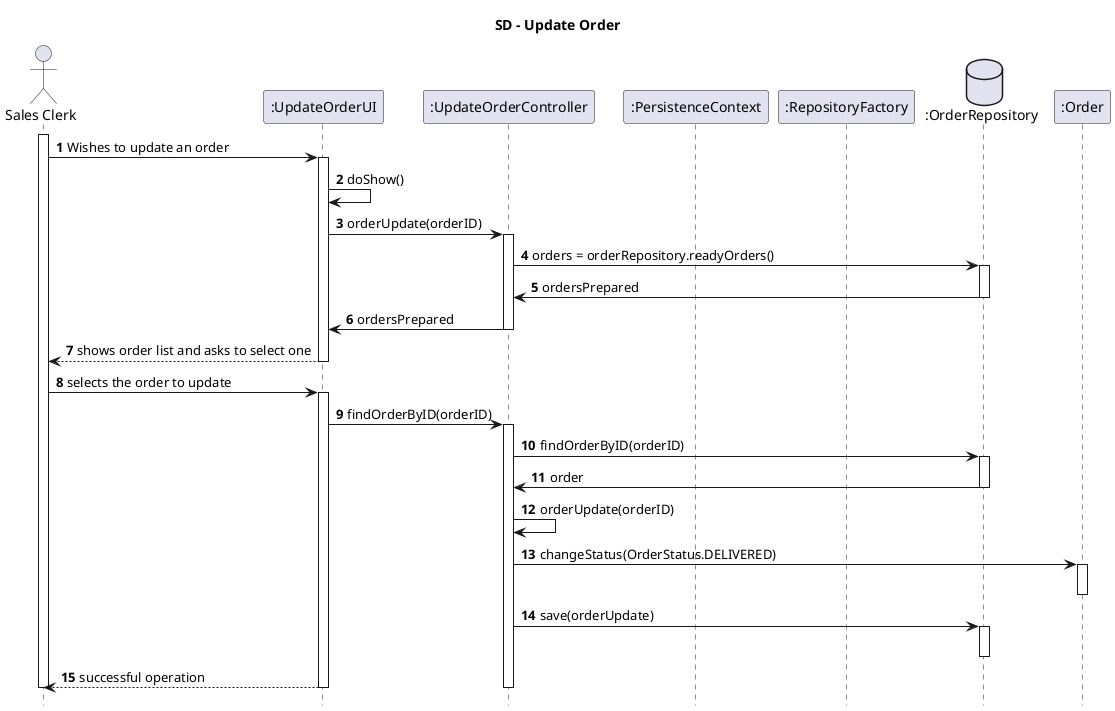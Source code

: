 @startuml
autonumber
hide footbox

title SD - Update Order

        actor "Sales Clerk" as sc
		participant ":UpdateOrderUI" as ui
		participant ":UpdateOrderController" as ctrl
		participant ":PersistenceContext" as pc
		participant ":RepositoryFactory" as rf
		database ":OrderRepository" as repoPC
        participant ":Order" as prod
        activate sc

        sc -> ui: Wishes to update an order
        activate ui
		ui->ui:doShow()
        		ui->ctrl:orderUpdate(orderID)
        		activate ctrl

        		ctrl->repoPC:orders = orderRepository.readyOrders()
        		activate repoPC
        		repoPC->ctrl: ordersPrepared
        		deactivate repoPC
        		ctrl->ui: ordersPrepared
        		deactivate ctrl
        		ui --> sc :  shows order list and asks to select one
        		deactivate ui
        		sc -> ui : selects the order to update
        		activate ui
        		ui->ctrl: findOrderByID(orderID)
        		activate ctrl
        		ctrl -> repoPC: findOrderByID(orderID)
        		activate repoPC
        		repoPC->ctrl: order
        		deactivate repoPC


        		ctrl->ctrl: orderUpdate(orderID)
        		ctrl -> prod : changeStatus(OrderStatus.DELIVERED)
        		activate prod
        		deactivate prod


        		ctrl->repoPC:save(orderUpdate)
        		activate repoPC
        		deactivate repoPC
        		ui --> sc: successful operation
        		deactivate ctrl
        		deactivate ui
        		deactivate sc




@enduml